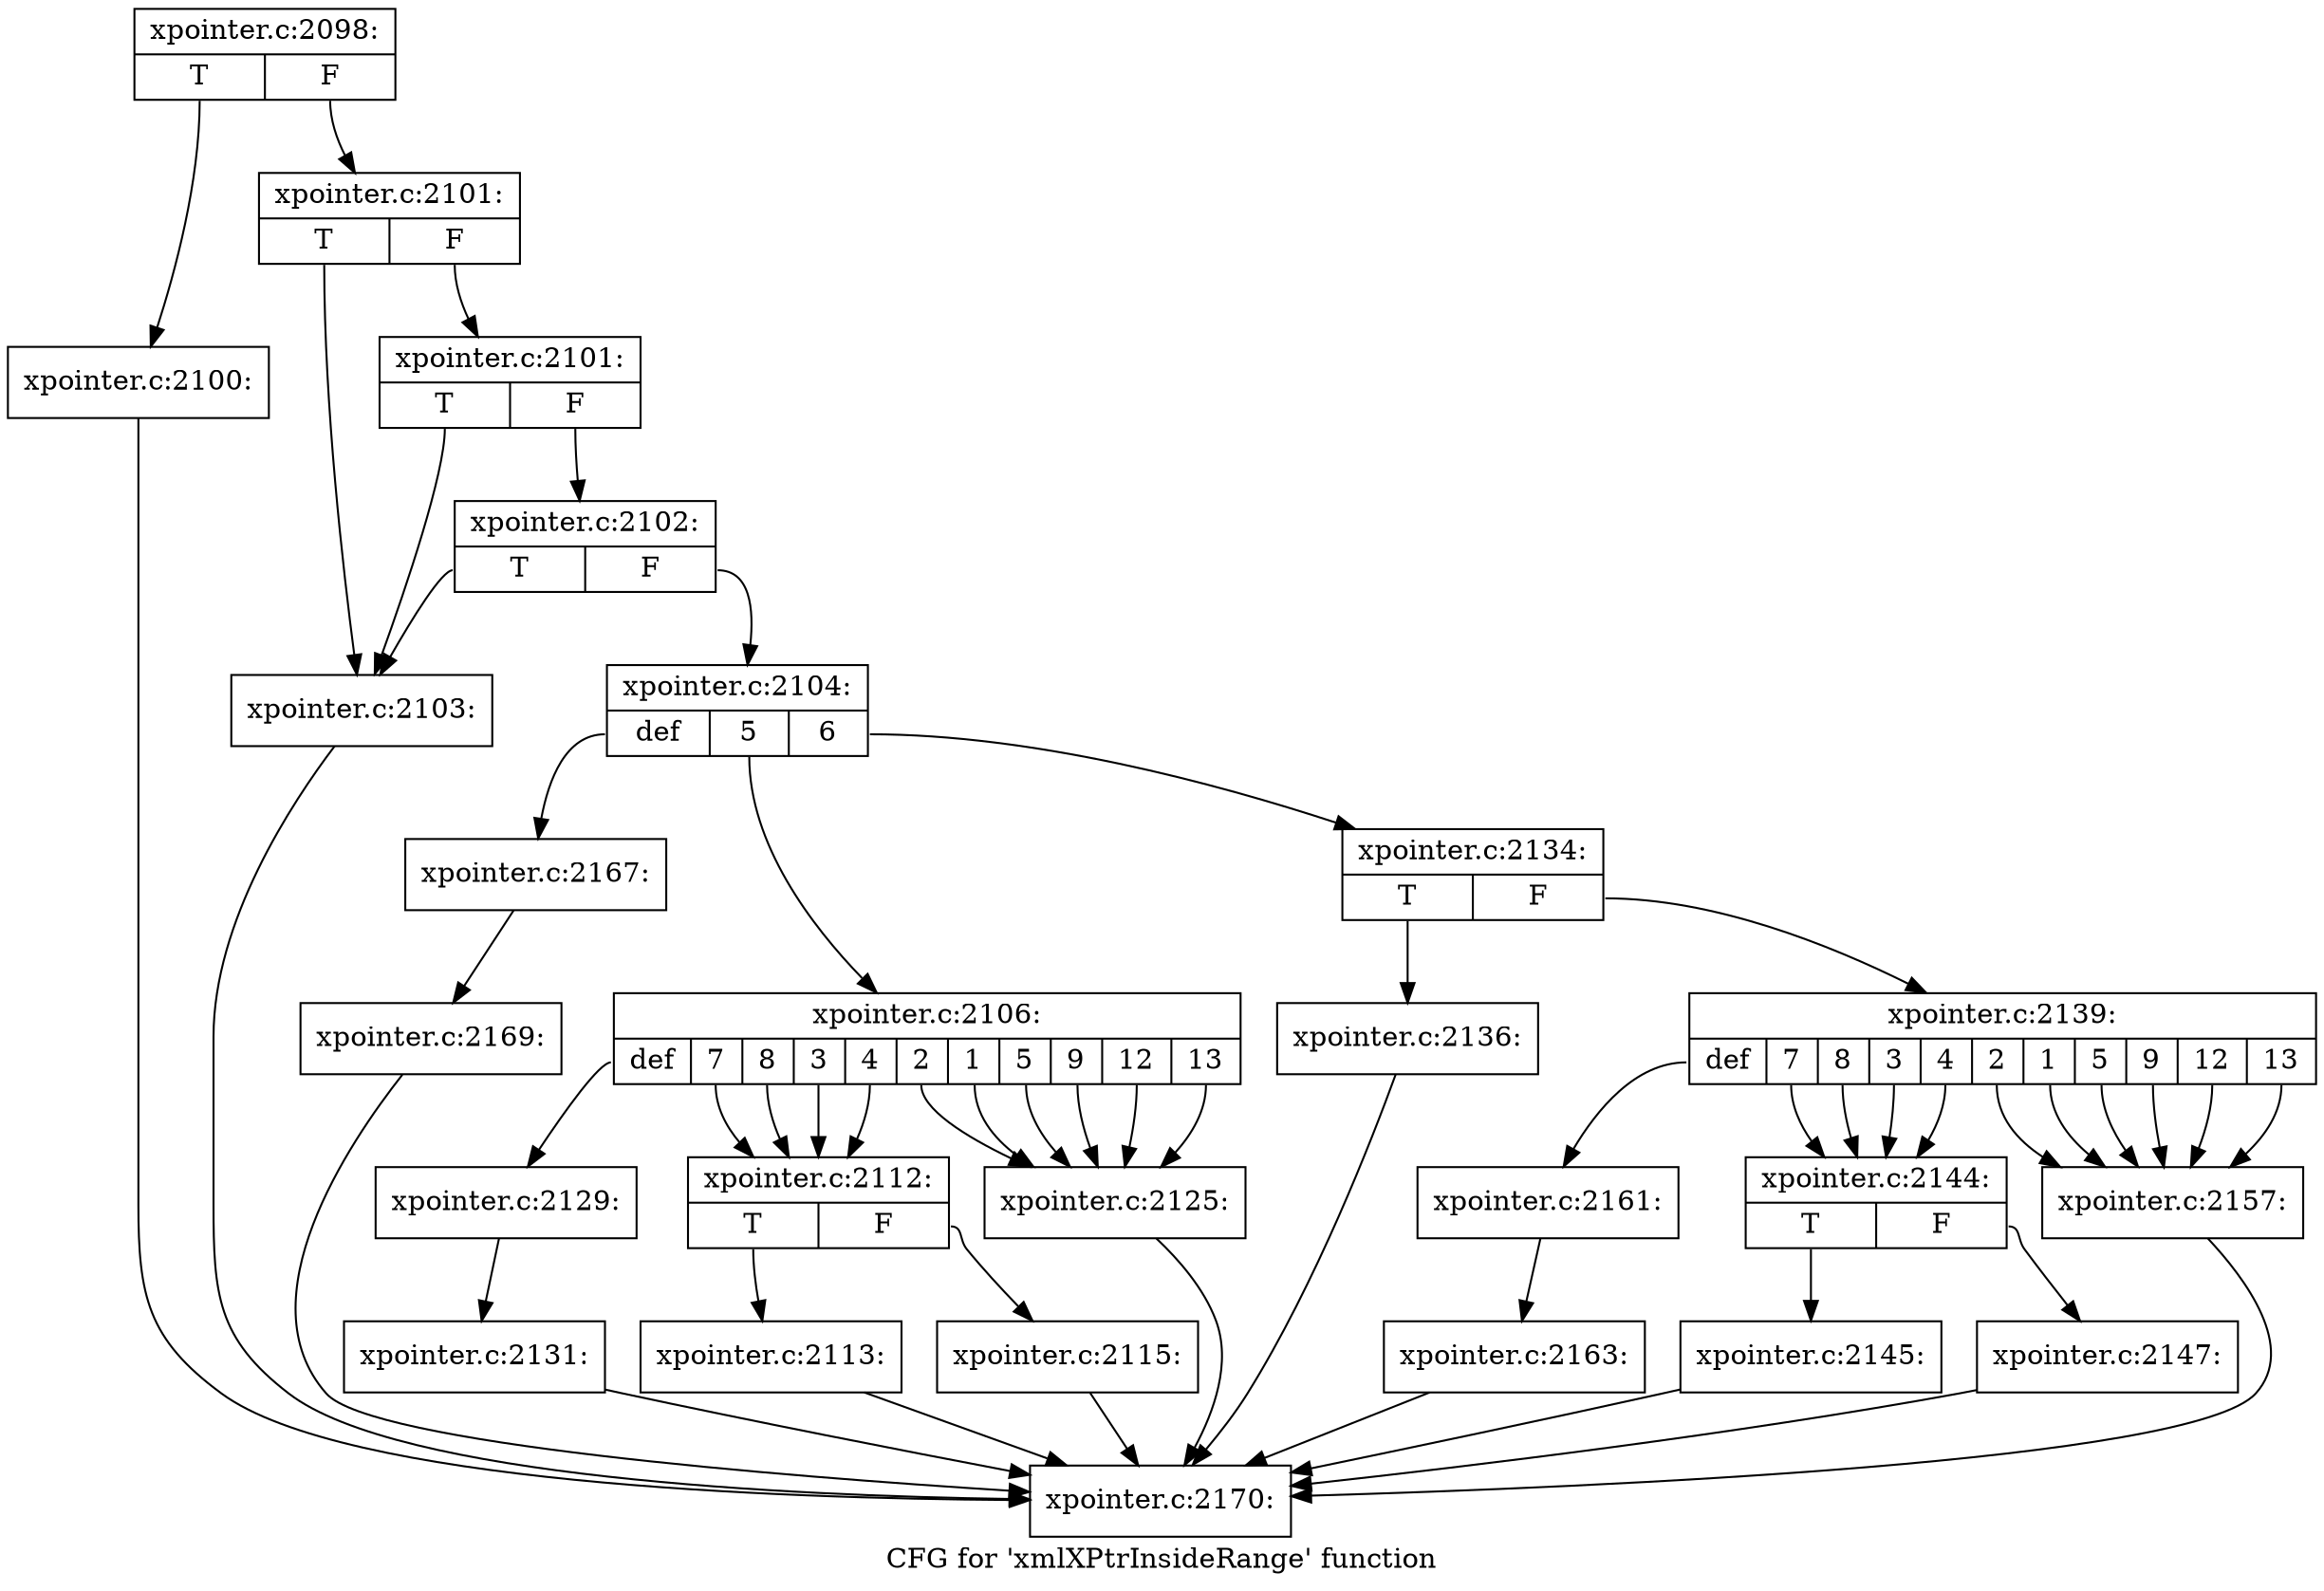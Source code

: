 digraph "CFG for 'xmlXPtrInsideRange' function" {
	label="CFG for 'xmlXPtrInsideRange' function";

	Node0x51d6d30 [shape=record,label="{xpointer.c:2098:|{<s0>T|<s1>F}}"];
	Node0x51d6d30:s0 -> Node0x526bc40;
	Node0x51d6d30:s1 -> Node0x526bc90;
	Node0x526bc40 [shape=record,label="{xpointer.c:2100:}"];
	Node0x526bc40 -> Node0x526bf30;
	Node0x526bc90 [shape=record,label="{xpointer.c:2101:|{<s0>T|<s1>F}}"];
	Node0x526bc90:s0 -> Node0x5276d00;
	Node0x526bc90:s1 -> Node0x5276e20;
	Node0x5276e20 [shape=record,label="{xpointer.c:2101:|{<s0>T|<s1>F}}"];
	Node0x5276e20:s0 -> Node0x5276d00;
	Node0x5276e20:s1 -> Node0x5276da0;
	Node0x5276da0 [shape=record,label="{xpointer.c:2102:|{<s0>T|<s1>F}}"];
	Node0x5276da0:s0 -> Node0x5276d00;
	Node0x5276da0:s1 -> Node0x5276d50;
	Node0x5276d00 [shape=record,label="{xpointer.c:2103:}"];
	Node0x5276d00 -> Node0x526bf30;
	Node0x5276d50 [shape=record,label="{xpointer.c:2104:|{<s0>def|<s1>5|<s2>6}}"];
	Node0x5276d50:s0 -> Node0x5277c10;
	Node0x5276d50:s1 -> Node0x5277f50;
	Node0x5276d50:s2 -> Node0x527a4f0;
	Node0x5277f50 [shape=record,label="{xpointer.c:2106:|{<s0>def|<s1>7|<s2>8|<s3>3|<s4>4|<s5>2|<s6>1|<s7>5|<s8>9|<s9>12|<s10>13}}"];
	Node0x5277f50:s0 -> Node0x52787f0;
	Node0x5277f50:s1 -> Node0x5278b30;
	Node0x5277f50:s2 -> Node0x5278b30;
	Node0x5277f50:s3 -> Node0x5278b30;
	Node0x5277f50:s4 -> Node0x5278b30;
	Node0x5277f50:s5 -> Node0x5278ce0;
	Node0x5277f50:s6 -> Node0x5278ce0;
	Node0x5277f50:s7 -> Node0x5278ce0;
	Node0x5277f50:s8 -> Node0x5278ce0;
	Node0x5277f50:s9 -> Node0x5278ce0;
	Node0x5277f50:s10 -> Node0x5278ce0;
	Node0x5278b30 [shape=record,label="{xpointer.c:2112:|{<s0>T|<s1>F}}"];
	Node0x5278b30:s0 -> Node0x5278c90;
	Node0x5278b30:s1 -> Node0x5278d30;
	Node0x5278c90 [shape=record,label="{xpointer.c:2113:}"];
	Node0x5278c90 -> Node0x526bf30;
	Node0x5278d30 [shape=record,label="{xpointer.c:2115:}"];
	Node0x5278d30 -> Node0x526bf30;
	Node0x5278ce0 [shape=record,label="{xpointer.c:2125:}"];
	Node0x5278ce0 -> Node0x526bf30;
	Node0x52787f0 [shape=record,label="{xpointer.c:2129:}"];
	Node0x52787f0 -> Node0x52785e0;
	Node0x52785e0 [shape=record,label="{xpointer.c:2131:}"];
	Node0x52785e0 -> Node0x526bf30;
	Node0x527a4f0 [shape=record,label="{xpointer.c:2134:|{<s0>T|<s1>F}}"];
	Node0x527a4f0:s0 -> Node0x527abf0;
	Node0x527a4f0:s1 -> Node0x527ac90;
	Node0x527abf0 [shape=record,label="{xpointer.c:2136:}"];
	Node0x527abf0 -> Node0x526bf30;
	Node0x527ac90 [shape=record,label="{xpointer.c:2139:|{<s0>def|<s1>7|<s2>8|<s3>3|<s4>4|<s5>2|<s6>1|<s7>5|<s8>9|<s9>12|<s10>13}}"];
	Node0x527ac90:s0 -> Node0x527bc00;
	Node0x527ac90:s1 -> Node0x527bf40;
	Node0x527ac90:s2 -> Node0x527bf40;
	Node0x527ac90:s3 -> Node0x527bf40;
	Node0x527ac90:s4 -> Node0x527bf40;
	Node0x527ac90:s5 -> Node0x527c0f0;
	Node0x527ac90:s6 -> Node0x527c0f0;
	Node0x527ac90:s7 -> Node0x527c0f0;
	Node0x527ac90:s8 -> Node0x527c0f0;
	Node0x527ac90:s9 -> Node0x527c0f0;
	Node0x527ac90:s10 -> Node0x527c0f0;
	Node0x527bf40 [shape=record,label="{xpointer.c:2144:|{<s0>T|<s1>F}}"];
	Node0x527bf40:s0 -> Node0x527c0a0;
	Node0x527bf40:s1 -> Node0x527c140;
	Node0x527c0a0 [shape=record,label="{xpointer.c:2145:}"];
	Node0x527c0a0 -> Node0x526bf30;
	Node0x527c140 [shape=record,label="{xpointer.c:2147:}"];
	Node0x527c140 -> Node0x526bf30;
	Node0x527c0f0 [shape=record,label="{xpointer.c:2157:}"];
	Node0x527c0f0 -> Node0x526bf30;
	Node0x527bc00 [shape=record,label="{xpointer.c:2161:}"];
	Node0x527bc00 -> Node0x527b9f0;
	Node0x527b9f0 [shape=record,label="{xpointer.c:2163:}"];
	Node0x527b9f0 -> Node0x526bf30;
	Node0x5277c10 [shape=record,label="{xpointer.c:2167:}"];
	Node0x5277c10 -> Node0x5277a00;
	Node0x5277a00 [shape=record,label="{xpointer.c:2169:}"];
	Node0x5277a00 -> Node0x526bf30;
	Node0x526bf30 [shape=record,label="{xpointer.c:2170:}"];
}

